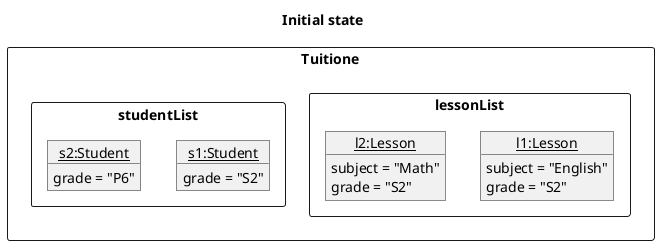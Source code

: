 @startuml
'https://plantuml.com/object-diagram

title Initial state

package Tuitione <<rectangle>> {
    package lessonList <<rectangle>> {
        object "<u>l1:Lesson" as Lesson1 {
        subject = "English"
        grade = "S2"
        }

        object "<u>l2:Lesson" as Lesson2 {
        subject = "Math"
        grade = "S2"
        }
    }
    package studentList <<rectangle>> {
        object "<u>s1:Student" as Student1 {
        grade = "S2"
        }

        object "<u>s2:Student" as Student2 {
        grade = "P6"
        }
    }
}

@end
